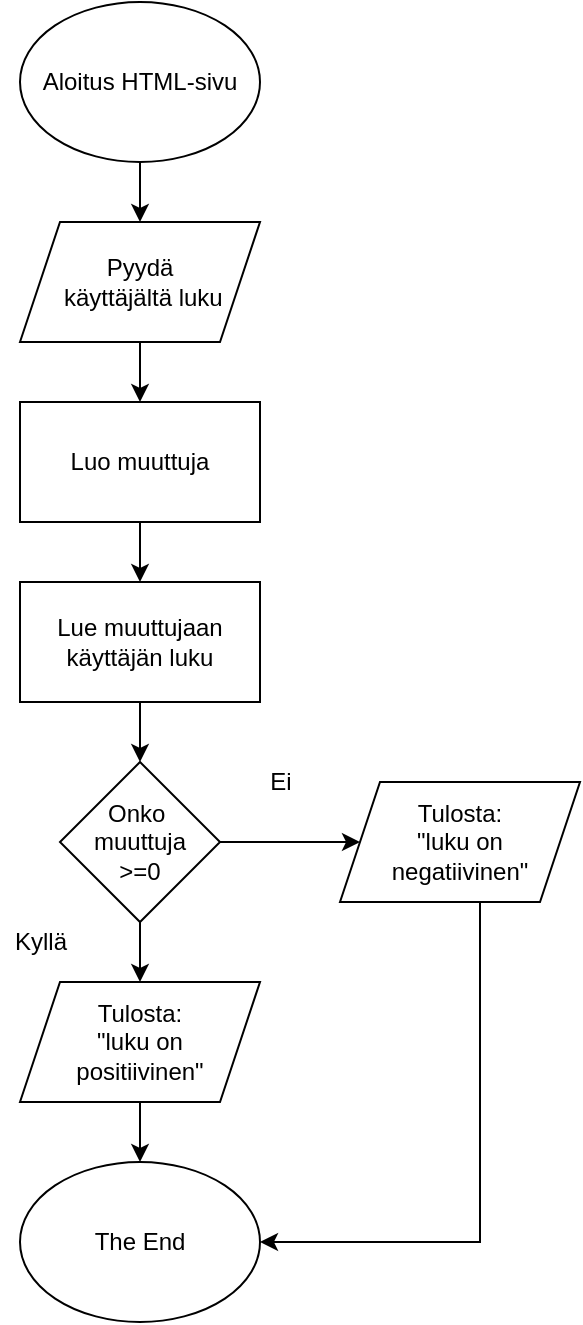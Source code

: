 <mxfile version="13.6.5" type="github">
  <diagram id="C5RBs43oDa-KdzZeNtuy" name="Page-1">
    <mxGraphModel dx="1422" dy="794" grid="1" gridSize="10" guides="1" tooltips="1" connect="1" arrows="1" fold="1" page="1" pageScale="1" pageWidth="827" pageHeight="1169" math="0" shadow="0">
      <root>
        <mxCell id="WIyWlLk6GJQsqaUBKTNV-0" />
        <mxCell id="WIyWlLk6GJQsqaUBKTNV-1" parent="WIyWlLk6GJQsqaUBKTNV-0" />
        <mxCell id="B2tl9v60_NkSuzlNyGuY-1" value="" style="edgeStyle=orthogonalEdgeStyle;rounded=0;orthogonalLoop=1;jettySize=auto;html=1;" edge="1" parent="WIyWlLk6GJQsqaUBKTNV-1" source="kKr_DpTjc66d4Djo6QpL-0" target="B2tl9v60_NkSuzlNyGuY-0">
          <mxGeometry relative="1" as="geometry" />
        </mxCell>
        <mxCell id="kKr_DpTjc66d4Djo6QpL-0" value="Aloitus HTML-sivu" style="ellipse;whiteSpace=wrap;html=1;" parent="WIyWlLk6GJQsqaUBKTNV-1" vertex="1">
          <mxGeometry x="330" y="30" width="120" height="80" as="geometry" />
        </mxCell>
        <mxCell id="B2tl9v60_NkSuzlNyGuY-3" value="" style="edgeStyle=orthogonalEdgeStyle;rounded=0;orthogonalLoop=1;jettySize=auto;html=1;" edge="1" parent="WIyWlLk6GJQsqaUBKTNV-1" source="B2tl9v60_NkSuzlNyGuY-0" target="B2tl9v60_NkSuzlNyGuY-2">
          <mxGeometry relative="1" as="geometry" />
        </mxCell>
        <mxCell id="B2tl9v60_NkSuzlNyGuY-0" value="Pyydä&lt;br&gt;&amp;nbsp;käyttäjältä luku" style="shape=parallelogram;perimeter=parallelogramPerimeter;whiteSpace=wrap;html=1;fixedSize=1;" vertex="1" parent="WIyWlLk6GJQsqaUBKTNV-1">
          <mxGeometry x="330" y="140" width="120" height="60" as="geometry" />
        </mxCell>
        <mxCell id="B2tl9v60_NkSuzlNyGuY-5" value="" style="edgeStyle=orthogonalEdgeStyle;rounded=0;orthogonalLoop=1;jettySize=auto;html=1;" edge="1" parent="WIyWlLk6GJQsqaUBKTNV-1" source="B2tl9v60_NkSuzlNyGuY-2" target="B2tl9v60_NkSuzlNyGuY-4">
          <mxGeometry relative="1" as="geometry" />
        </mxCell>
        <mxCell id="B2tl9v60_NkSuzlNyGuY-2" value="Luo muuttuja" style="whiteSpace=wrap;html=1;" vertex="1" parent="WIyWlLk6GJQsqaUBKTNV-1">
          <mxGeometry x="330" y="230" width="120" height="60" as="geometry" />
        </mxCell>
        <mxCell id="B2tl9v60_NkSuzlNyGuY-7" value="" style="edgeStyle=orthogonalEdgeStyle;rounded=0;orthogonalLoop=1;jettySize=auto;html=1;" edge="1" parent="WIyWlLk6GJQsqaUBKTNV-1" source="B2tl9v60_NkSuzlNyGuY-4" target="B2tl9v60_NkSuzlNyGuY-6">
          <mxGeometry relative="1" as="geometry" />
        </mxCell>
        <mxCell id="B2tl9v60_NkSuzlNyGuY-4" value="Lue muuttujaan käyttäjän luku" style="whiteSpace=wrap;html=1;" vertex="1" parent="WIyWlLk6GJQsqaUBKTNV-1">
          <mxGeometry x="330" y="320" width="120" height="60" as="geometry" />
        </mxCell>
        <mxCell id="B2tl9v60_NkSuzlNyGuY-9" value="" style="edgeStyle=orthogonalEdgeStyle;rounded=0;orthogonalLoop=1;jettySize=auto;html=1;" edge="1" parent="WIyWlLk6GJQsqaUBKTNV-1" source="B2tl9v60_NkSuzlNyGuY-6" target="B2tl9v60_NkSuzlNyGuY-8">
          <mxGeometry relative="1" as="geometry" />
        </mxCell>
        <mxCell id="B2tl9v60_NkSuzlNyGuY-12" value="" style="edgeStyle=orthogonalEdgeStyle;rounded=0;orthogonalLoop=1;jettySize=auto;html=1;" edge="1" parent="WIyWlLk6GJQsqaUBKTNV-1" source="B2tl9v60_NkSuzlNyGuY-6" target="B2tl9v60_NkSuzlNyGuY-11">
          <mxGeometry relative="1" as="geometry" />
        </mxCell>
        <mxCell id="B2tl9v60_NkSuzlNyGuY-6" value="Onko&amp;nbsp;&lt;br&gt;muuttuja&lt;br&gt;&amp;gt;=0" style="rhombus;whiteSpace=wrap;html=1;" vertex="1" parent="WIyWlLk6GJQsqaUBKTNV-1">
          <mxGeometry x="350" y="410" width="80" height="80" as="geometry" />
        </mxCell>
        <mxCell id="B2tl9v60_NkSuzlNyGuY-17" style="edgeStyle=orthogonalEdgeStyle;rounded=0;orthogonalLoop=1;jettySize=auto;html=1;entryX=1;entryY=0.5;entryDx=0;entryDy=0;" edge="1" parent="WIyWlLk6GJQsqaUBKTNV-1" source="B2tl9v60_NkSuzlNyGuY-8" target="B2tl9v60_NkSuzlNyGuY-14">
          <mxGeometry relative="1" as="geometry">
            <mxPoint x="550" y="660" as="targetPoint" />
            <Array as="points">
              <mxPoint x="560" y="650" />
            </Array>
          </mxGeometry>
        </mxCell>
        <mxCell id="B2tl9v60_NkSuzlNyGuY-8" value="Tulosta:&lt;br&gt;&quot;luku on&lt;br&gt;negatiivinen&quot;" style="shape=parallelogram;perimeter=parallelogramPerimeter;whiteSpace=wrap;html=1;fixedSize=1;" vertex="1" parent="WIyWlLk6GJQsqaUBKTNV-1">
          <mxGeometry x="490" y="420" width="120" height="60" as="geometry" />
        </mxCell>
        <mxCell id="B2tl9v60_NkSuzlNyGuY-10" value="Ei" style="text;html=1;resizable=0;autosize=1;align=center;verticalAlign=middle;points=[];fillColor=none;strokeColor=none;rounded=0;" vertex="1" parent="WIyWlLk6GJQsqaUBKTNV-1">
          <mxGeometry x="445" y="410" width="30" height="20" as="geometry" />
        </mxCell>
        <mxCell id="B2tl9v60_NkSuzlNyGuY-15" value="" style="edgeStyle=orthogonalEdgeStyle;rounded=0;orthogonalLoop=1;jettySize=auto;html=1;" edge="1" parent="WIyWlLk6GJQsqaUBKTNV-1" source="B2tl9v60_NkSuzlNyGuY-11" target="B2tl9v60_NkSuzlNyGuY-14">
          <mxGeometry relative="1" as="geometry" />
        </mxCell>
        <mxCell id="B2tl9v60_NkSuzlNyGuY-11" value="Tulosta:&lt;br&gt;&quot;luku on&lt;br&gt;positiivinen&quot;" style="shape=parallelogram;perimeter=parallelogramPerimeter;whiteSpace=wrap;html=1;fixedSize=1;" vertex="1" parent="WIyWlLk6GJQsqaUBKTNV-1">
          <mxGeometry x="330" y="520" width="120" height="60" as="geometry" />
        </mxCell>
        <mxCell id="B2tl9v60_NkSuzlNyGuY-13" value="Kyllä" style="text;html=1;resizable=0;autosize=1;align=center;verticalAlign=middle;points=[];fillColor=none;strokeColor=none;rounded=0;" vertex="1" parent="WIyWlLk6GJQsqaUBKTNV-1">
          <mxGeometry x="320" y="490" width="40" height="20" as="geometry" />
        </mxCell>
        <mxCell id="B2tl9v60_NkSuzlNyGuY-14" value="The End" style="ellipse;whiteSpace=wrap;html=1;" vertex="1" parent="WIyWlLk6GJQsqaUBKTNV-1">
          <mxGeometry x="330" y="610" width="120" height="80" as="geometry" />
        </mxCell>
      </root>
    </mxGraphModel>
  </diagram>
</mxfile>
